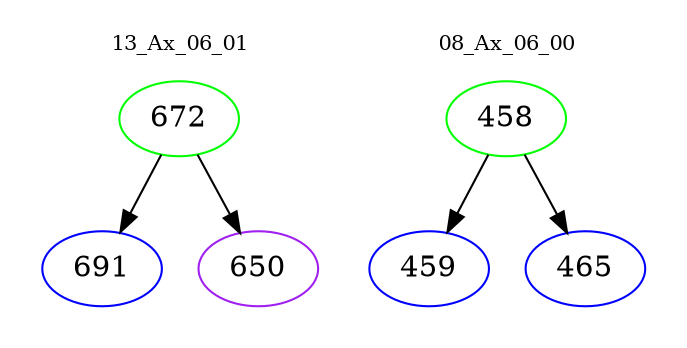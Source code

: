 digraph{
subgraph cluster_0 {
color = white
label = "13_Ax_06_01";
fontsize=10;
T0_672 [label="672", color="green"]
T0_672 -> T0_691 [color="black"]
T0_691 [label="691", color="blue"]
T0_672 -> T0_650 [color="black"]
T0_650 [label="650", color="purple"]
}
subgraph cluster_1 {
color = white
label = "08_Ax_06_00";
fontsize=10;
T1_458 [label="458", color="green"]
T1_458 -> T1_459 [color="black"]
T1_459 [label="459", color="blue"]
T1_458 -> T1_465 [color="black"]
T1_465 [label="465", color="blue"]
}
}
